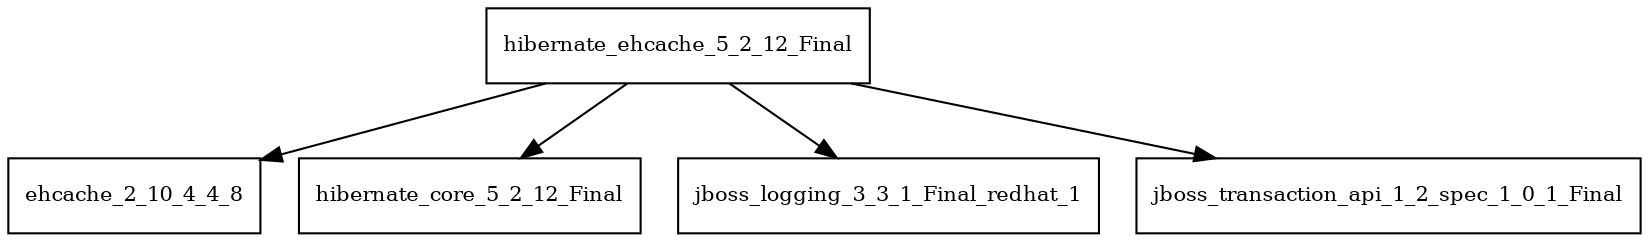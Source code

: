digraph hibernate_ehcache_5_2_12_Final_dependencies {
  node [shape = box, fontsize=10.0];
  hibernate_ehcache_5_2_12_Final -> ehcache_2_10_4_4_8;
  hibernate_ehcache_5_2_12_Final -> hibernate_core_5_2_12_Final;
  hibernate_ehcache_5_2_12_Final -> jboss_logging_3_3_1_Final_redhat_1;
  hibernate_ehcache_5_2_12_Final -> jboss_transaction_api_1_2_spec_1_0_1_Final;
}
